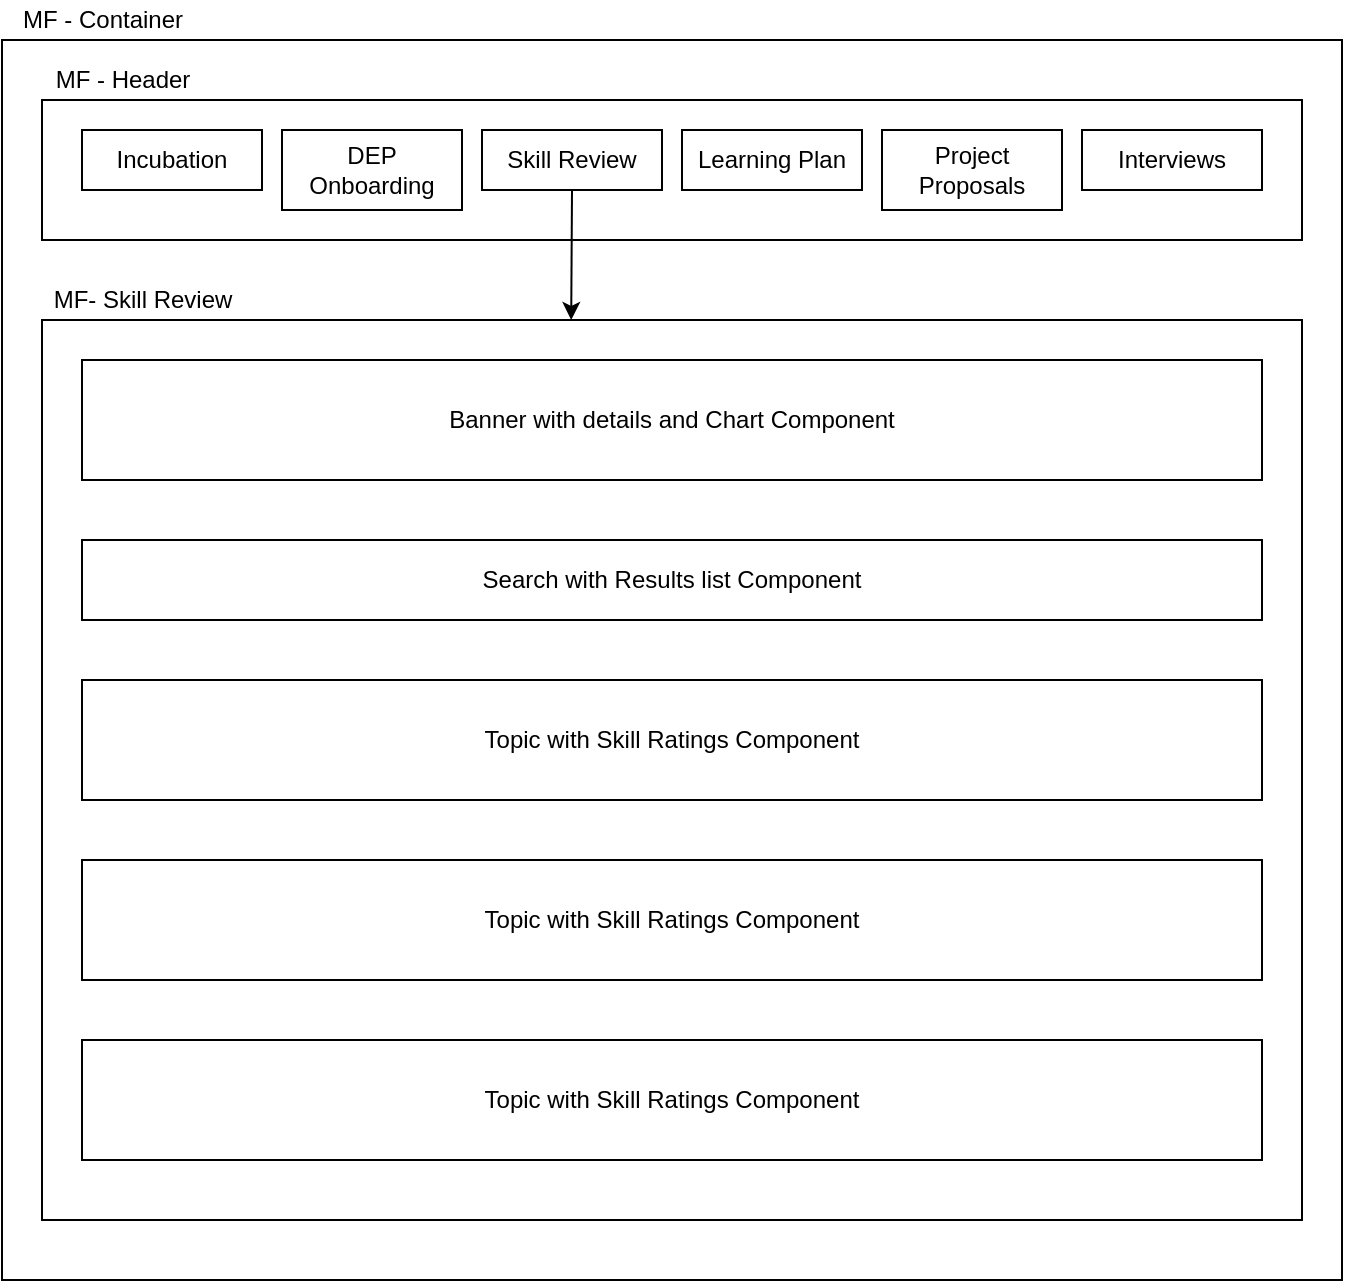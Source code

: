 <mxfile>
    <diagram id="O4BxNEKQjHdTM0A2SPmk" name="Skill Review">
        <mxGraphModel dx="766" dy="385" grid="1" gridSize="10" guides="1" tooltips="1" connect="1" arrows="1" fold="1" page="1" pageScale="1" pageWidth="850" pageHeight="1100" math="0" shadow="0">
            <root>
                <mxCell id="0"/>
                <mxCell id="1" parent="0"/>
                <mxCell id="25" value="" style="whiteSpace=wrap;html=1;" parent="1" vertex="1">
                    <mxGeometry x="20" y="370" width="670" height="620" as="geometry"/>
                </mxCell>
                <mxCell id="8" value="" style="whiteSpace=wrap;html=1;" parent="1" vertex="1">
                    <mxGeometry x="40" y="400" width="630" height="70" as="geometry"/>
                </mxCell>
                <mxCell id="14" value="MF - Header" style="text;html=1;resizable=0;autosize=1;align=center;verticalAlign=middle;points=[];fillColor=none;strokeColor=none;rounded=0;" parent="1" vertex="1">
                    <mxGeometry x="40" y="380" width="80" height="20" as="geometry"/>
                </mxCell>
                <mxCell id="17" value="" style="whiteSpace=wrap;html=1;" parent="1" vertex="1">
                    <mxGeometry x="40" y="510" width="630" height="450" as="geometry"/>
                </mxCell>
                <mxCell id="9" value="Search with Results list Component" style="whiteSpace=wrap;html=1;" parent="1" vertex="1">
                    <mxGeometry x="60" y="620" width="590" height="40" as="geometry"/>
                </mxCell>
                <mxCell id="10" value="Topic with Skill Ratings Component" style="whiteSpace=wrap;html=1;" parent="1" vertex="1">
                    <mxGeometry x="60" y="690" width="590" height="60" as="geometry"/>
                </mxCell>
                <mxCell id="11" value="Topic with Skill Ratings Component" style="whiteSpace=wrap;html=1;" parent="1" vertex="1">
                    <mxGeometry x="60" y="780" width="590" height="60" as="geometry"/>
                </mxCell>
                <mxCell id="12" value="Topic with Skill Ratings Component" style="whiteSpace=wrap;html=1;" parent="1" vertex="1">
                    <mxGeometry x="60" y="870" width="590" height="60" as="geometry"/>
                </mxCell>
                <mxCell id="18" value="MF- Skill Review" style="text;html=1;resizable=0;autosize=1;align=center;verticalAlign=middle;points=[];fillColor=none;strokeColor=none;rounded=0;" parent="1" vertex="1">
                    <mxGeometry x="40" y="490" width="100" height="20" as="geometry"/>
                </mxCell>
                <mxCell id="24" style="edgeStyle=none;html=1;exitX=0.5;exitY=1;exitDx=0;exitDy=0;entryX=0.42;entryY=0;entryDx=0;entryDy=0;entryPerimeter=0;" parent="1" source="20" target="17" edge="1">
                    <mxGeometry relative="1" as="geometry"/>
                </mxCell>
                <mxCell id="15" value="Incubation" style="whiteSpace=wrap;html=1;" parent="1" vertex="1">
                    <mxGeometry x="60" y="415" width="90" height="30" as="geometry"/>
                </mxCell>
                <mxCell id="19" value="DEP Onboarding" style="whiteSpace=wrap;html=1;" parent="1" vertex="1">
                    <mxGeometry x="160" y="415" width="90" height="40" as="geometry"/>
                </mxCell>
                <mxCell id="20" value="Skill Review" style="whiteSpace=wrap;html=1;" parent="1" vertex="1">
                    <mxGeometry x="260" y="415" width="90" height="30" as="geometry"/>
                </mxCell>
                <mxCell id="21" value="Learning Plan" style="whiteSpace=wrap;html=1;" parent="1" vertex="1">
                    <mxGeometry x="360" y="415" width="90" height="30" as="geometry"/>
                </mxCell>
                <mxCell id="22" value="Project Proposals" style="whiteSpace=wrap;html=1;" parent="1" vertex="1">
                    <mxGeometry x="460" y="415" width="90" height="40" as="geometry"/>
                </mxCell>
                <mxCell id="23" value="Interviews" style="whiteSpace=wrap;html=1;" parent="1" vertex="1">
                    <mxGeometry x="560" y="415" width="90" height="30" as="geometry"/>
                </mxCell>
                <mxCell id="26" value="MF - Container" style="text;html=1;resizable=0;autosize=1;align=center;verticalAlign=middle;points=[];fillColor=none;strokeColor=none;rounded=0;" parent="1" vertex="1">
                    <mxGeometry x="20" y="350" width="100" height="20" as="geometry"/>
                </mxCell>
                <mxCell id="28" value="Banner with details and Chart Component" style="whiteSpace=wrap;html=1;" vertex="1" parent="1">
                    <mxGeometry x="60" y="530" width="590" height="60" as="geometry"/>
                </mxCell>
            </root>
        </mxGraphModel>
    </diagram>
</mxfile>